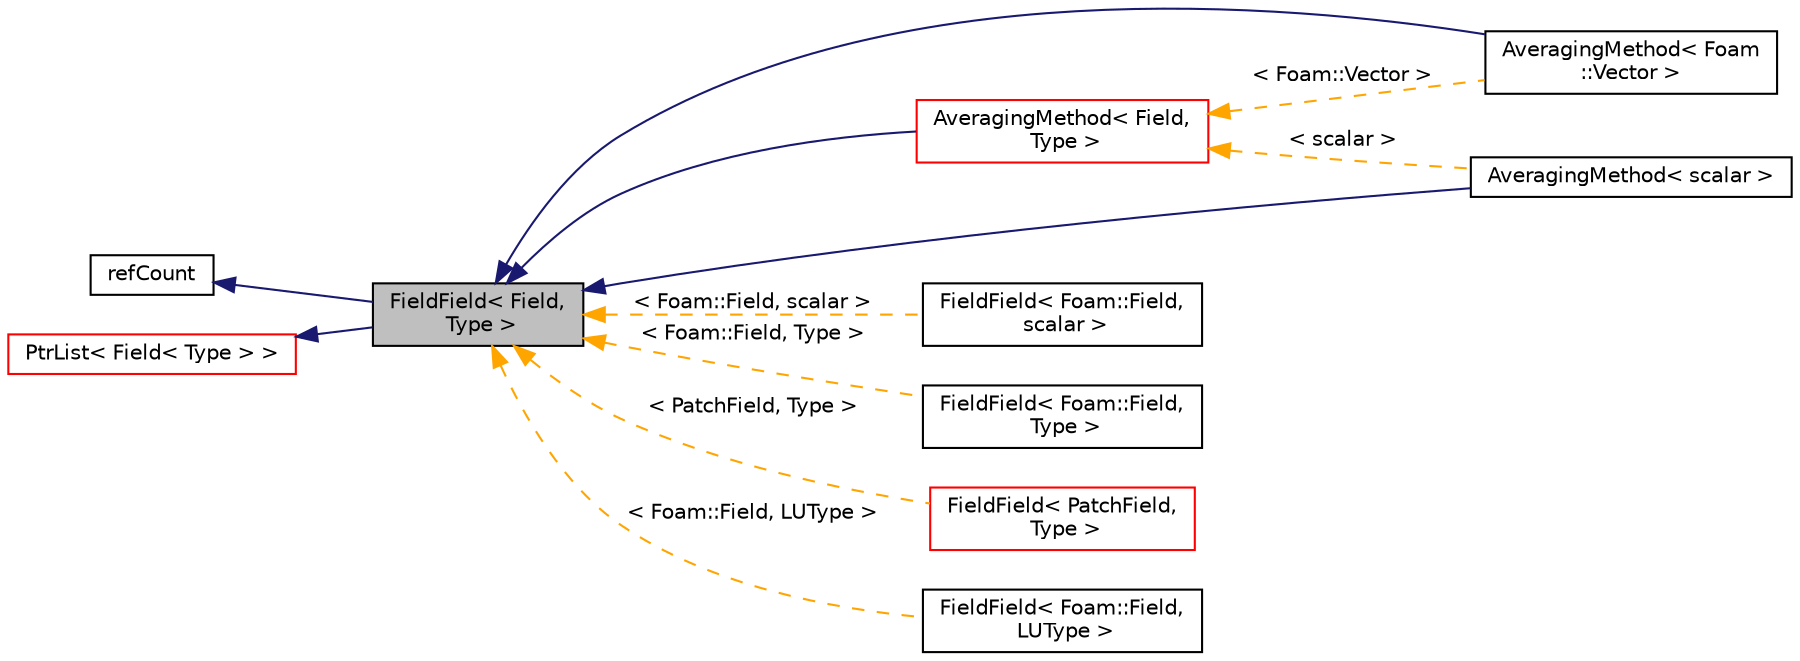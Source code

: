 digraph "FieldField&lt; Field, Type &gt;"
{
  bgcolor="transparent";
  edge [fontname="Helvetica",fontsize="10",labelfontname="Helvetica",labelfontsize="10"];
  node [fontname="Helvetica",fontsize="10",shape=record];
  rankdir="LR";
  Node1 [label="FieldField\< Field,\l Type \>",height=0.2,width=0.4,color="black", fillcolor="grey75", style="filled", fontcolor="black"];
  Node2 -> Node1 [dir="back",color="midnightblue",fontsize="10",style="solid",fontname="Helvetica"];
  Node2 [label="refCount",height=0.2,width=0.4,color="black",URL="$a02153.html",tooltip="Reference counter for various OpenFOAM components. "];
  Node3 -> Node1 [dir="back",color="midnightblue",fontsize="10",style="solid",fontname="Helvetica"];
  Node3 [label="PtrList\< Field\< Type \> \>",height=0.2,width=0.4,color="red",URL="$a02072.html"];
  Node1 -> Node4 [dir="back",color="midnightblue",fontsize="10",style="solid",fontname="Helvetica"];
  Node4 [label="AveragingMethod\< Foam\l::Vector \>",height=0.2,width=0.4,color="black",URL="$a00087.html"];
  Node1 -> Node5 [dir="back",color="midnightblue",fontsize="10",style="solid",fontname="Helvetica"];
  Node5 [label="AveragingMethod\< scalar \>",height=0.2,width=0.4,color="black",URL="$a00087.html"];
  Node1 -> Node6 [dir="back",color="midnightblue",fontsize="10",style="solid",fontname="Helvetica"];
  Node6 [label="AveragingMethod\< Field,\l Type \>",height=0.2,width=0.4,color="red",URL="$a00087.html",tooltip="Base class for lagrangian averaging methods. "];
  Node6 -> Node5 [dir="back",color="orange",fontsize="10",style="dashed",label=" \< scalar \>" ,fontname="Helvetica"];
  Node6 -> Node4 [dir="back",color="orange",fontsize="10",style="dashed",label=" \< Foam::Vector \>" ,fontname="Helvetica"];
  Node1 -> Node7 [dir="back",color="orange",fontsize="10",style="dashed",label=" \< Foam::Field, scalar \>" ,fontname="Helvetica"];
  Node7 [label="FieldField\< Foam::Field,\l scalar \>",height=0.2,width=0.4,color="black",URL="$a00772.html"];
  Node1 -> Node8 [dir="back",color="orange",fontsize="10",style="dashed",label=" \< Foam::Field, Type \>" ,fontname="Helvetica"];
  Node8 [label="FieldField\< Foam::Field,\l Type \>",height=0.2,width=0.4,color="black",URL="$a00772.html"];
  Node1 -> Node9 [dir="back",color="orange",fontsize="10",style="dashed",label=" \< PatchField, Type \>" ,fontname="Helvetica"];
  Node9 [label="FieldField\< PatchField,\l Type \>",height=0.2,width=0.4,color="red",URL="$a00772.html"];
  Node1 -> Node10 [dir="back",color="orange",fontsize="10",style="dashed",label=" \< Foam::Field, LUType \>" ,fontname="Helvetica"];
  Node10 [label="FieldField\< Foam::Field,\l LUType \>",height=0.2,width=0.4,color="black",URL="$a00772.html"];
}
